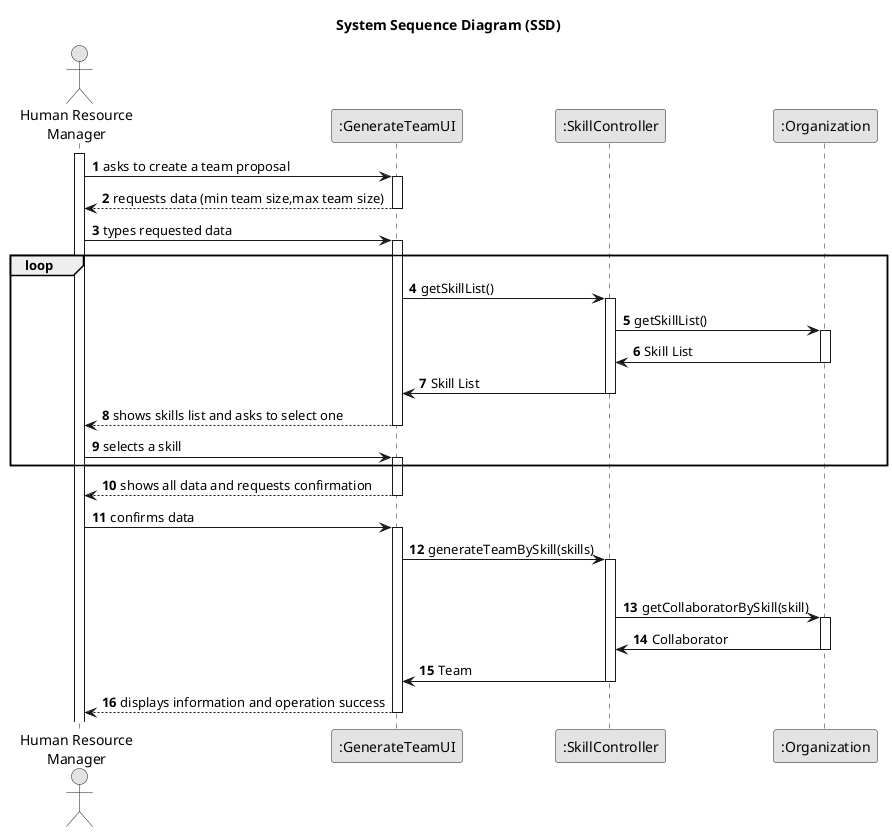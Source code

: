 @startuml
skinparam monochrome true
skinparam packageStyle rectangle
skinparam shadowing false

title System Sequence Diagram (SSD)

autonumber

actor "Human Resource\nManager" as Manager
participant ":GenerateTeamUI" as UI
participant ":SkillController" as SkillController
participant ":Organization" as Organization
activate Manager

    Manager -> UI : asks to create a team proposal
    activate UI

        UI --> Manager : requests data (min team size,max team size)
    deactivate UI

    Manager -> UI : types requested data
    activate UI

    loop
        UI -> SkillController : getSkillList()
            activate SkillController

        SkillController -> Organization : getSkillList()
            activate Organization
            Organization -> SkillController :Skill List
            deactivate
        SkillController -> UI : Skill List
        deactivate SkillController

        UI --> Manager : shows skills list and asks to select one
        deactivate UI

        Manager -> UI : selects a skill
                activate UI
    end

    UI --> Manager : shows all data and requests confirmation
    deactivate UI

    Manager -> UI : confirms data
    activate UI
        UI -> SkillController : generateTeamBySkill(skills)
        activate SkillController

        loop
            SkillController -> Organization : getCollaboratorBySkill(skill)
            activate Organization
            Organization -> SkillController : Collaborator
            deactivate
    SkillController -> UI : Team
        deactivate
    UI --> Manager : displays information and operation success
    deactivate UI

@enduml